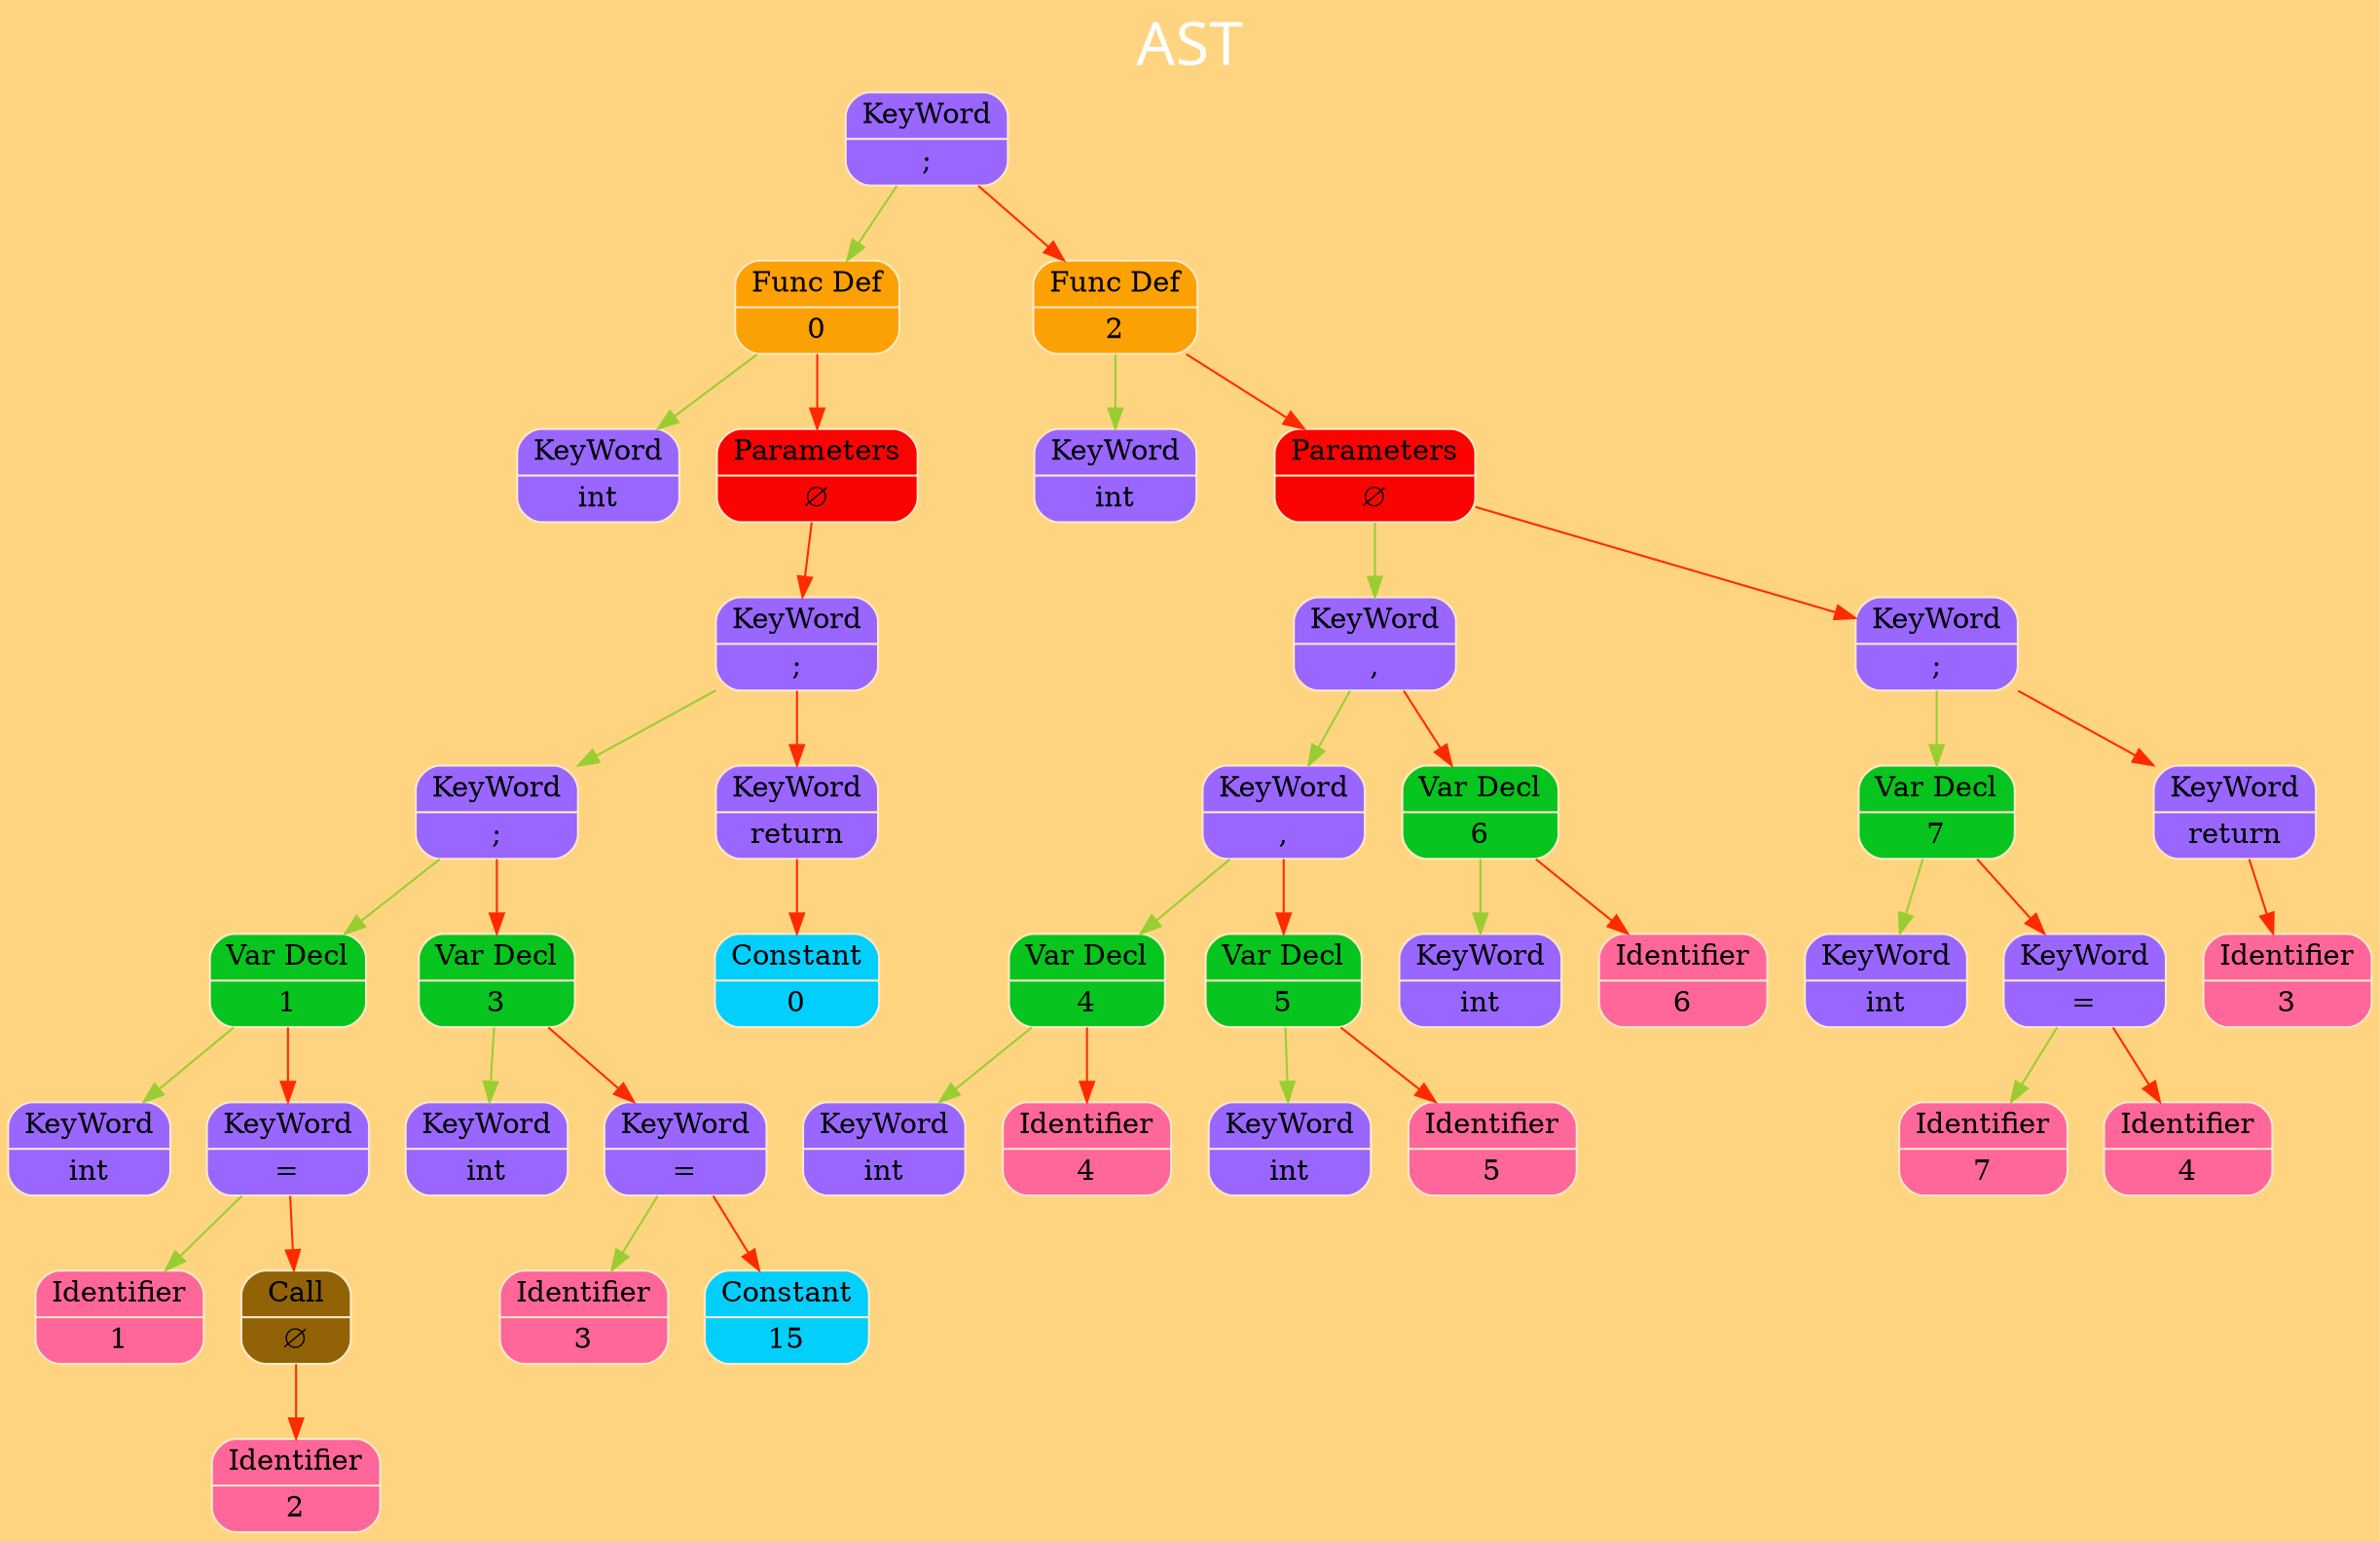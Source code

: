 digraph G
{
charset="latin1";
label="AST";
labelloc="t";
fontsize=30
fontname="Verdana";
fontcolor="#FFFFFF"

rankdir=TB;size="200,300";bgcolor="#ffd480";
 node_0x504000000a90 [shape=record,style="rounded,filled",fillcolor="#9966FF",color="#FFE9C7",label=" { { KeyWord } | { &#x3B; } } " ]; node_0x504000000a90 -> node_0x504000000650 [color = "#9ACD32", arrowsize = 1] ;
 node_0x504000000650 [shape=record,style="rounded,filled",fillcolor="#fca103",color="#FFE9C7",label=" { { Func Def } | { 0 } } " ]; node_0x504000000650 -> node_0x504000000610 [color = "#9ACD32", arrowsize = 1] ;
 node_0x504000000610 [shape=record,style="rounded,filled",fillcolor="#9966FF",color="#FFE9C7",label=" { { KeyWord } | { int } } " ]; node_0x504000000650 -> node_0x504000000690 [color = "#FF2B00", arrowsize = 1] ;
 node_0x504000000690 [shape=record,style="rounded,filled",fillcolor="#fc0303",color="#FFE9C7",label=" { { Parameters } | { &#8709; } } " ]; node_0x504000000690 -> node_0x5040000006d0 [color = "#FF2B00", arrowsize = 1] ;
 node_0x5040000006d0 [shape=record,style="rounded,filled",fillcolor="#9966FF",color="#FFE9C7",label=" { { KeyWord } | { &#x3B; } } " ]; node_0x5040000006d0 -> node_0x504000000890 [color = "#9ACD32", arrowsize = 1] ;
 node_0x504000000890 [shape=record,style="rounded,filled",fillcolor="#9966FF",color="#FFE9C7",label=" { { KeyWord } | { &#x3B; } } " ]; node_0x504000000890 -> node_0x504000000790 [color = "#9ACD32", arrowsize = 1] ;
 node_0x504000000790 [shape=record,style="rounded,filled",fillcolor="#08c41e",color="#FFE9C7",label=" { { Var Decl } | { 1 } } " ]; node_0x504000000790 -> node_0x504000000710 [color = "#9ACD32", arrowsize = 1] ;
 node_0x504000000710 [shape=record,style="rounded,filled",fillcolor="#9966FF",color="#FFE9C7",label=" { { KeyWord } | { int } } " ]; node_0x504000000790 -> node_0x5040000007d0 [color = "#FF2B00", arrowsize = 1] ;
 node_0x5040000007d0 [shape=record,style="rounded,filled",fillcolor="#9966FF",color="#FFE9C7",label=" { { KeyWord } | { &#x3D; } } " ]; node_0x5040000007d0 -> node_0x504000000750 [color = "#9ACD32", arrowsize = 1] ;
 node_0x504000000750 [shape=record,style="rounded,filled",fillcolor="#ff6699",color="#FFE9C7",label=" { { Identifier } | { 1 } } " ]; node_0x5040000007d0 -> node_0x504000000850 [color = "#FF2B00", arrowsize = 1] ;
 node_0x504000000850 [shape=record,style="rounded,filled",fillcolor="#916306",color="#FFE9C7",label=" { { Call } | { &#8709; } } " ]; node_0x504000000850 -> node_0x504000000810 [color = "#FF2B00", arrowsize = 1] ;
 node_0x504000000810 [shape=record,style="rounded,filled",fillcolor="#ff6699",color="#FFE9C7",label=" { { Identifier } | { 2 } } " ]; node_0x504000000890 -> node_0x504000000950 [color = "#FF2B00", arrowsize = 1] ;
 node_0x504000000950 [shape=record,style="rounded,filled",fillcolor="#08c41e",color="#FFE9C7",label=" { { Var Decl } | { 3 } } " ]; node_0x504000000950 -> node_0x5040000008d0 [color = "#9ACD32", arrowsize = 1] ;
 node_0x5040000008d0 [shape=record,style="rounded,filled",fillcolor="#9966FF",color="#FFE9C7",label=" { { KeyWord } | { int } } " ]; node_0x504000000950 -> node_0x504000000990 [color = "#FF2B00", arrowsize = 1] ;
 node_0x504000000990 [shape=record,style="rounded,filled",fillcolor="#9966FF",color="#FFE9C7",label=" { { KeyWord } | { &#x3D; } } " ]; node_0x504000000990 -> node_0x504000000910 [color = "#9ACD32", arrowsize = 1] ;
 node_0x504000000910 [shape=record,style="rounded,filled",fillcolor="#ff6699",color="#FFE9C7",label=" { { Identifier } | { 3 } } " ]; node_0x504000000990 -> node_0x5040000009d0 [color = "#FF2B00", arrowsize = 1] ;
 node_0x5040000009d0 [shape=record,style="rounded,filled",fillcolor="#03cffc",color="#FFE9C7",label=" { { Constant } | { 15 } } " ]; node_0x5040000006d0 -> node_0x504000000a10 [color = "#FF2B00", arrowsize = 1] ;
 node_0x504000000a10 [shape=record,style="rounded,filled",fillcolor="#9966FF",color="#FFE9C7",label=" { { KeyWord } | { return } } " ]; node_0x504000000a10 -> node_0x504000000a50 [color = "#FF2B00", arrowsize = 1] ;
 node_0x504000000a50 [shape=record,style="rounded,filled",fillcolor="#03cffc",color="#FFE9C7",label=" { { Constant } | { 0 } } " ]; node_0x504000000a90 -> node_0x504000000b10 [color = "#FF2B00", arrowsize = 1] ;
 node_0x504000000b10 [shape=record,style="rounded,filled",fillcolor="#fca103",color="#FFE9C7",label=" { { Func Def } | { 2 } } " ]; node_0x504000000b10 -> node_0x504000000ad0 [color = "#9ACD32", arrowsize = 1] ;
 node_0x504000000ad0 [shape=record,style="rounded,filled",fillcolor="#9966FF",color="#FFE9C7",label=" { { KeyWord } | { int } } " ]; node_0x504000000b10 -> node_0x504000000b50 [color = "#FF2B00", arrowsize = 1] ;
 node_0x504000000b50 [shape=record,style="rounded,filled",fillcolor="#fc0303",color="#FFE9C7",label=" { { Parameters } | { &#8709; } } " ]; node_0x504000000b50 -> node_0x504000000d50 [color = "#9ACD32", arrowsize = 1] ;
 node_0x504000000d50 [shape=record,style="rounded,filled",fillcolor="#9966FF",color="#FFE9C7",label=" { { KeyWord } | { &#x2C; } } " ]; node_0x504000000d50 -> node_0x504000000c50 [color = "#9ACD32", arrowsize = 1] ;
 node_0x504000000c50 [shape=record,style="rounded,filled",fillcolor="#9966FF",color="#FFE9C7",label=" { { KeyWord } | { &#x2C; } } " ]; node_0x504000000c50 -> node_0x504000000c10 [color = "#9ACD32", arrowsize = 1] ;
 node_0x504000000c10 [shape=record,style="rounded,filled",fillcolor="#08c41e",color="#FFE9C7",label=" { { Var Decl } | { 4 } } " ]; node_0x504000000c10 -> node_0x504000000b90 [color = "#9ACD32", arrowsize = 1] ;
 node_0x504000000b90 [shape=record,style="rounded,filled",fillcolor="#9966FF",color="#FFE9C7",label=" { { KeyWord } | { int } } " ]; node_0x504000000c10 -> node_0x504000000bd0 [color = "#FF2B00", arrowsize = 1] ;
 node_0x504000000bd0 [shape=record,style="rounded,filled",fillcolor="#ff6699",color="#FFE9C7",label=" { { Identifier } | { 4 } } " ]; node_0x504000000c50 -> node_0x504000000d10 [color = "#FF2B00", arrowsize = 1] ;
 node_0x504000000d10 [shape=record,style="rounded,filled",fillcolor="#08c41e",color="#FFE9C7",label=" { { Var Decl } | { 5 } } " ]; node_0x504000000d10 -> node_0x504000000c90 [color = "#9ACD32", arrowsize = 1] ;
 node_0x504000000c90 [shape=record,style="rounded,filled",fillcolor="#9966FF",color="#FFE9C7",label=" { { KeyWord } | { int } } " ]; node_0x504000000d10 -> node_0x504000000cd0 [color = "#FF2B00", arrowsize = 1] ;
 node_0x504000000cd0 [shape=record,style="rounded,filled",fillcolor="#ff6699",color="#FFE9C7",label=" { { Identifier } | { 5 } } " ]; node_0x504000000d50 -> node_0x504000000e10 [color = "#FF2B00", arrowsize = 1] ;
 node_0x504000000e10 [shape=record,style="rounded,filled",fillcolor="#08c41e",color="#FFE9C7",label=" { { Var Decl } | { 6 } } " ]; node_0x504000000e10 -> node_0x504000000d90 [color = "#9ACD32", arrowsize = 1] ;
 node_0x504000000d90 [shape=record,style="rounded,filled",fillcolor="#9966FF",color="#FFE9C7",label=" { { KeyWord } | { int } } " ]; node_0x504000000e10 -> node_0x504000000dd0 [color = "#FF2B00", arrowsize = 1] ;
 node_0x504000000dd0 [shape=record,style="rounded,filled",fillcolor="#ff6699",color="#FFE9C7",label=" { { Identifier } | { 6 } } " ]; node_0x504000000b50 -> node_0x504000000e50 [color = "#FF2B00", arrowsize = 1] ;
 node_0x504000000e50 [shape=record,style="rounded,filled",fillcolor="#9966FF",color="#FFE9C7",label=" { { KeyWord } | { &#x3B; } } " ]; node_0x504000000e50 -> node_0x504000000f10 [color = "#9ACD32", arrowsize = 1] ;
 node_0x504000000f10 [shape=record,style="rounded,filled",fillcolor="#08c41e",color="#FFE9C7",label=" { { Var Decl } | { 7 } } " ]; node_0x504000000f10 -> node_0x504000000e90 [color = "#9ACD32", arrowsize = 1] ;
 node_0x504000000e90 [shape=record,style="rounded,filled",fillcolor="#9966FF",color="#FFE9C7",label=" { { KeyWord } | { int } } " ]; node_0x504000000f10 -> node_0x504000000f50 [color = "#FF2B00", arrowsize = 1] ;
 node_0x504000000f50 [shape=record,style="rounded,filled",fillcolor="#9966FF",color="#FFE9C7",label=" { { KeyWord } | { &#x3D; } } " ]; node_0x504000000f50 -> node_0x504000000ed0 [color = "#9ACD32", arrowsize = 1] ;
 node_0x504000000ed0 [shape=record,style="rounded,filled",fillcolor="#ff6699",color="#FFE9C7",label=" { { Identifier } | { 7 } } " ]; node_0x504000000f50 -> node_0x504000000f90 [color = "#FF2B00", arrowsize = 1] ;
 node_0x504000000f90 [shape=record,style="rounded,filled",fillcolor="#ff6699",color="#FFE9C7",label=" { { Identifier } | { 4 } } " ]; node_0x504000000e50 -> node_0x504000000fd0 [color = "#FF2B00", arrowsize = 1] ;
 node_0x504000000fd0 [shape=record,style="rounded,filled",fillcolor="#9966FF",color="#FFE9C7",label=" { { KeyWord } | { return } } " ]; node_0x504000000fd0 -> node_0x504000001010 [color = "#FF2B00", arrowsize = 1] ;
 node_0x504000001010 [shape=record,style="rounded,filled",fillcolor="#ff6699",color="#FFE9C7",label=" { { Identifier } | { 3 } } " ]; 
}
